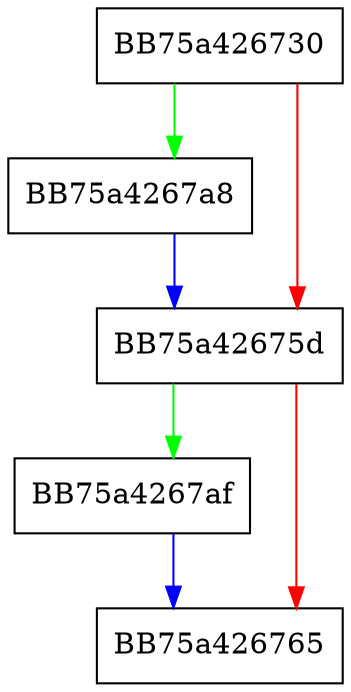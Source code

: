 digraph RpfAPI___add_xvfo_object_ex {
  node [shape="box"];
  graph [splines=ortho];
  BB75a426730 -> BB75a4267a8 [color="green"];
  BB75a426730 -> BB75a42675d [color="red"];
  BB75a42675d -> BB75a4267af [color="green"];
  BB75a42675d -> BB75a426765 [color="red"];
  BB75a4267a8 -> BB75a42675d [color="blue"];
  BB75a4267af -> BB75a426765 [color="blue"];
}